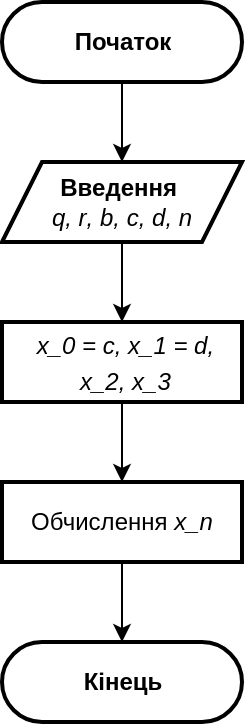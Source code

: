 <mxfile version="15.4.0" type="device" pages="2"><diagram id="fqOXRvUvT0Pygb31vQ4r" name="Страница 1"><mxGraphModel dx="1420" dy="1343" grid="1" gridSize="10" guides="1" tooltips="1" connect="1" arrows="1" fold="1" page="1" pageScale="1" pageWidth="827" pageHeight="1169" math="0" shadow="0"><root><mxCell id="0"/><mxCell id="1" parent="0"/><mxCell id="O-rPdTcVvOXfM4QG97SE-1" style="edgeStyle=orthogonalEdgeStyle;rounded=0;orthogonalLoop=1;jettySize=auto;html=1;" parent="1" source="_G51HwMgB4smtTDeqfXO-1" edge="1"><mxGeometry relative="1" as="geometry"><mxPoint x="414" y="190" as="targetPoint"/></mxGeometry></mxCell><mxCell id="_G51HwMgB4smtTDeqfXO-1" value="&lt;b&gt;Початок&lt;/b&gt;" style="html=1;dashed=0;whitespace=wrap;shape=mxgraph.dfd.start;strokeColor=default;fillColor=#FFFFFF;strokeWidth=2;" parent="1" vertex="1"><mxGeometry x="354" y="110" width="120" height="40" as="geometry"/></mxCell><mxCell id="JP9qopavNiBi2wljuV-N-3" value="" style="edgeStyle=orthogonalEdgeStyle;rounded=0;orthogonalLoop=1;jettySize=auto;html=1;" parent="1" source="O-rPdTcVvOXfM4QG97SE-2" target="JP9qopavNiBi2wljuV-N-2" edge="1"><mxGeometry relative="1" as="geometry"/></mxCell><mxCell id="O-rPdTcVvOXfM4QG97SE-2" value="&lt;p class=&quot;MsoNormal&quot; style=&quot;margin-left: 2.55pt ; line-height: 150%&quot;&gt;&lt;i&gt;&lt;span lang=&quot;UK&quot; style=&quot;line-height: 150%&quot;&gt;x_0 = c, x_1 = d, x_2, x_3&lt;/span&gt;&lt;/i&gt;&lt;br&gt;&lt;/p&gt;" style="whiteSpace=wrap;html=1;dashed=0;strokeColor=default;fillColor=#FFFFFF;strokeWidth=2;" parent="1" vertex="1"><mxGeometry x="354" y="270" width="120" height="40" as="geometry"/></mxCell><mxCell id="JP9qopavNiBi2wljuV-N-6" style="edgeStyle=orthogonalEdgeStyle;rounded=0;orthogonalLoop=1;jettySize=auto;html=1;" parent="1" source="JP9qopavNiBi2wljuV-N-2" edge="1"><mxGeometry relative="1" as="geometry"><mxPoint x="414" y="430" as="targetPoint"/></mxGeometry></mxCell><mxCell id="JP9qopavNiBi2wljuV-N-2" value="Обчислення &lt;i&gt;x_n&lt;/i&gt;" style="whiteSpace=wrap;html=1;dashed=0;strokeColor=default;strokeWidth=2;fillColor=#FFFFFF;" parent="1" vertex="1"><mxGeometry x="354" y="350" width="120" height="40" as="geometry"/></mxCell><mxCell id="JP9qopavNiBi2wljuV-N-5" style="edgeStyle=orthogonalEdgeStyle;rounded=0;orthogonalLoop=1;jettySize=auto;html=1;" parent="1" source="JP9qopavNiBi2wljuV-N-4" edge="1"><mxGeometry relative="1" as="geometry"><mxPoint x="414" y="270" as="targetPoint"/></mxGeometry></mxCell><mxCell id="JP9qopavNiBi2wljuV-N-4" value="&lt;div&gt;&lt;b&gt;Введення&amp;nbsp;&lt;/b&gt;&lt;/div&gt;&lt;div&gt;&lt;i&gt;&lt;span lang=&quot;EN-US&quot;&gt;q&lt;/span&gt;&lt;span lang=&quot;RU&quot;&gt;,&amp;nbsp;&lt;/span&gt;&lt;span lang=&quot;EN-US&quot;&gt;r&lt;/span&gt;&lt;span lang=&quot;RU&quot;&gt;,&amp;nbsp;&lt;/span&gt;&lt;span lang=&quot;EN-US&quot;&gt;b&lt;/span&gt;&lt;span lang=&quot;RU&quot;&gt;,&amp;nbsp;&lt;/span&gt;&lt;span lang=&quot;EN-US&quot;&gt;c&lt;/span&gt;&lt;span lang=&quot;RU&quot;&gt;,&amp;nbsp;&lt;/span&gt;&lt;span lang=&quot;EN-US&quot;&gt;d&lt;/span&gt;&lt;span lang=&quot;RU&quot;&gt;,&amp;nbsp;&lt;/span&gt;&lt;span lang=&quot;EN-US&quot;&gt;n&lt;/span&gt;&lt;/i&gt;&lt;/div&gt;&lt;b&gt;&lt;/b&gt;" style="shape=parallelogram;perimeter=parallelogramPerimeter;whiteSpace=wrap;html=1;fixedSize=1;strokeColor=default;strokeWidth=2;" parent="1" vertex="1"><mxGeometry x="354" y="190" width="120" height="40" as="geometry"/></mxCell><mxCell id="JP9qopavNiBi2wljuV-N-7" value="&lt;b&gt;Кінець&lt;/b&gt;" style="html=1;dashed=0;whitespace=wrap;shape=mxgraph.dfd.start;strokeColor=default;fillColor=#FFFFFF;strokeWidth=2;" parent="1" vertex="1"><mxGeometry x="354" y="430" width="120" height="40" as="geometry"/></mxCell></root></mxGraphModel></diagram><diagram id="KCD1Afvuw7XRqOoeJYv9" name="Страница 2"><mxGraphModel dx="811" dy="767" grid="1" gridSize="10" guides="1" tooltips="1" connect="1" arrows="1" fold="1" page="1" pageScale="1" pageWidth="827" pageHeight="1169" math="0" shadow="0"><root><mxCell id="XblrhTTIBe8Ftm3OuCtM-0"/><mxCell id="XblrhTTIBe8Ftm3OuCtM-1" parent="XblrhTTIBe8Ftm3OuCtM-0"/><mxCell id="XblrhTTIBe8Ftm3OuCtM-2" style="edgeStyle=orthogonalEdgeStyle;rounded=0;orthogonalLoop=1;jettySize=auto;html=1;" parent="XblrhTTIBe8Ftm3OuCtM-1" source="XblrhTTIBe8Ftm3OuCtM-3" edge="1"><mxGeometry relative="1" as="geometry"><mxPoint x="780" y="200" as="targetPoint"/></mxGeometry></mxCell><mxCell id="XblrhTTIBe8Ftm3OuCtM-3" value="&lt;b&gt;Початок&lt;/b&gt;" style="html=1;dashed=0;whitespace=wrap;shape=mxgraph.dfd.start;strokeColor=default;fillColor=#FFFFFF;strokeWidth=2;" parent="XblrhTTIBe8Ftm3OuCtM-1" vertex="1"><mxGeometry x="720" y="120" width="120" height="40" as="geometry"/></mxCell><mxCell id="XblrhTTIBe8Ftm3OuCtM-4" value="" style="edgeStyle=orthogonalEdgeStyle;rounded=0;orthogonalLoop=1;jettySize=auto;html=1;" parent="XblrhTTIBe8Ftm3OuCtM-1" source="XblrhTTIBe8Ftm3OuCtM-5" edge="1"><mxGeometry relative="1" as="geometry"><mxPoint x="780" y="360" as="targetPoint"/></mxGeometry></mxCell><mxCell id="XblrhTTIBe8Ftm3OuCtM-5" value="&lt;p class=&quot;MsoNormal&quot; style=&quot;margin-left: 2.55pt ; line-height: 150%&quot;&gt;&lt;i&gt;&lt;span lang=&quot;UK&quot; style=&quot;line-height: 150%&quot;&gt;x_0 = c, x_1 = d, x_2&lt;/span&gt;&lt;/i&gt;&lt;br&gt;&lt;/p&gt;" style="whiteSpace=wrap;html=1;dashed=0;strokeColor=default;fillColor=#FFFFFF;strokeWidth=2;" parent="XblrhTTIBe8Ftm3OuCtM-1" vertex="1"><mxGeometry x="720" y="280" width="120" height="40" as="geometry"/></mxCell><mxCell id="XblrhTTIBe8Ftm3OuCtM-6" style="edgeStyle=orthogonalEdgeStyle;rounded=0;orthogonalLoop=1;jettySize=auto;html=1;" parent="XblrhTTIBe8Ftm3OuCtM-1" source="XblrhTTIBe8Ftm3OuCtM-7" edge="1"><mxGeometry relative="1" as="geometry"><mxPoint x="780" y="280" as="targetPoint"/></mxGeometry></mxCell><mxCell id="XblrhTTIBe8Ftm3OuCtM-7" value="&lt;div&gt;&lt;b&gt;Введення&amp;nbsp;&lt;/b&gt;&lt;/div&gt;&lt;div&gt;&lt;i&gt;&lt;span lang=&quot;EN-US&quot;&gt;q&lt;/span&gt;&lt;span lang=&quot;RU&quot;&gt;,&amp;nbsp;&lt;/span&gt;&lt;span lang=&quot;EN-US&quot;&gt;r&lt;/span&gt;&lt;span lang=&quot;RU&quot;&gt;,&amp;nbsp;&lt;/span&gt;&lt;span lang=&quot;EN-US&quot;&gt;b&lt;/span&gt;&lt;span lang=&quot;RU&quot;&gt;,&amp;nbsp;&lt;/span&gt;&lt;span lang=&quot;EN-US&quot;&gt;c&lt;/span&gt;&lt;span lang=&quot;RU&quot;&gt;,&amp;nbsp;&lt;/span&gt;&lt;span lang=&quot;EN-US&quot;&gt;d&lt;/span&gt;&lt;span lang=&quot;RU&quot;&gt;,&amp;nbsp;&lt;/span&gt;&lt;span lang=&quot;EN-US&quot;&gt;n&lt;/span&gt;&lt;/i&gt;&lt;/div&gt;&lt;b&gt;&lt;/b&gt;" style="shape=parallelogram;perimeter=parallelogramPerimeter;whiteSpace=wrap;html=1;fixedSize=1;strokeColor=default;strokeWidth=2;" parent="XblrhTTIBe8Ftm3OuCtM-1" vertex="1"><mxGeometry x="720" y="200" width="120" height="40" as="geometry"/></mxCell><mxCell id="XblrhTTIBe8Ftm3OuCtM-8" value="&lt;b&gt;Кінець&lt;/b&gt;" style="html=1;dashed=0;whitespace=wrap;shape=mxgraph.dfd.start;strokeColor=default;fillColor=#FFFFFF;strokeWidth=2;" parent="XblrhTTIBe8Ftm3OuCtM-1" vertex="1"><mxGeometry x="720" y="760" width="120" height="40" as="geometry"/></mxCell><mxCell id="XblrhTTIBe8Ftm3OuCtM-9" style="edgeStyle=orthogonalEdgeStyle;rounded=0;orthogonalLoop=1;jettySize=auto;html=1;" parent="XblrhTTIBe8Ftm3OuCtM-1" source="XblrhTTIBe8Ftm3OuCtM-11" edge="1"><mxGeometry relative="1" as="geometry"><mxPoint x="780" y="440" as="targetPoint"/></mxGeometry></mxCell><mxCell id="XblrhTTIBe8Ftm3OuCtM-10" style="edgeStyle=orthogonalEdgeStyle;rounded=0;orthogonalLoop=1;jettySize=auto;html=1;" parent="XblrhTTIBe8Ftm3OuCtM-1" source="XblrhTTIBe8Ftm3OuCtM-11" edge="1"><mxGeometry relative="1" as="geometry"><mxPoint x="780" y="760" as="targetPoint"/><Array as="points"><mxPoint x="880" y="380"/><mxPoint x="880" y="720"/><mxPoint x="780" y="720"/></Array></mxGeometry></mxCell><mxCell id="XblrhTTIBe8Ftm3OuCtM-11" value="&lt;i&gt;k := 2, n, 1&lt;/i&gt;" style="shape=hexagon;perimeter=hexagonPerimeter2;whiteSpace=wrap;html=1;size=0.25;strokeColor=default;strokeWidth=2;" parent="XblrhTTIBe8Ftm3OuCtM-1" vertex="1"><mxGeometry x="720" y="360" width="120" height="40" as="geometry"/></mxCell><mxCell id="XblrhTTIBe8Ftm3OuCtM-12" value="&lt;b&gt;+&lt;/b&gt;" style="text;html=1;align=center;verticalAlign=middle;resizable=0;points=[];autosize=1;strokeColor=none;fillColor=none;" parent="XblrhTTIBe8Ftm3OuCtM-1" vertex="1"><mxGeometry x="760" y="410" width="20" height="20" as="geometry"/></mxCell><mxCell id="XblrhTTIBe8Ftm3OuCtM-13" value="&lt;b&gt;-&lt;/b&gt;" style="text;html=1;align=center;verticalAlign=middle;resizable=0;points=[];autosize=1;strokeColor=none;fillColor=none;" parent="XblrhTTIBe8Ftm3OuCtM-1" vertex="1"><mxGeometry x="850" y="360" width="20" height="20" as="geometry"/></mxCell><mxCell id="XblrhTTIBe8Ftm3OuCtM-14" style="edgeStyle=orthogonalEdgeStyle;rounded=0;orthogonalLoop=1;jettySize=auto;html=1;" parent="XblrhTTIBe8Ftm3OuCtM-1" source="XblrhTTIBe8Ftm3OuCtM-15" edge="1"><mxGeometry relative="1" as="geometry"><mxPoint x="780" y="520" as="targetPoint"/></mxGeometry></mxCell><mxCell id="XblrhTTIBe8Ftm3OuCtM-15" value="&lt;i&gt;x_2 = q * x_1 + &lt;br&gt;r * x_0 + b&lt;/i&gt;" style="html=1;dashed=0;whitespace=wrap;strokeColor=default;strokeWidth=2;" parent="XblrhTTIBe8Ftm3OuCtM-1" vertex="1"><mxGeometry x="720" y="440" width="120" height="40" as="geometry"/></mxCell><mxCell id="XblrhTTIBe8Ftm3OuCtM-18" style="edgeStyle=orthogonalEdgeStyle;rounded=0;orthogonalLoop=1;jettySize=auto;html=1;" parent="XblrhTTIBe8Ftm3OuCtM-1" source="XblrhTTIBe8Ftm3OuCtM-19" edge="1"><mxGeometry relative="1" as="geometry"><mxPoint x="780" y="605" as="targetPoint"/></mxGeometry></mxCell><mxCell id="XblrhTTIBe8Ftm3OuCtM-19" value="&lt;b&gt;Виведення&lt;/b&gt;&lt;br&gt;&lt;i&gt;x_2&lt;/i&gt;" style="shape=parallelogram;perimeter=parallelogramPerimeter;whiteSpace=wrap;html=1;dashed=0;strokeColor=default;strokeWidth=2;" parent="XblrhTTIBe8Ftm3OuCtM-1" vertex="1"><mxGeometry x="720" y="525" width="120" height="40" as="geometry"/></mxCell><mxCell id="XblrhTTIBe8Ftm3OuCtM-20" style="edgeStyle=orthogonalEdgeStyle;rounded=0;orthogonalLoop=1;jettySize=auto;html=1;" parent="XblrhTTIBe8Ftm3OuCtM-1" source="XblrhTTIBe8Ftm3OuCtM-21" edge="1"><mxGeometry relative="1" as="geometry"><mxPoint x="780" y="340" as="targetPoint"/><Array as="points"><mxPoint x="780" y="680"/><mxPoint x="680" y="680"/><mxPoint x="680" y="340"/></Array></mxGeometry></mxCell><mxCell id="XblrhTTIBe8Ftm3OuCtM-21" value="&lt;div&gt;&lt;i&gt;x_0 = x_1&lt;/i&gt;&lt;/div&gt;&lt;div&gt;&lt;i&gt;&lt;span&gt;&#9;&#9;&lt;/span&gt;x_1 = x_2&lt;/i&gt;&lt;/div&gt;" style="html=1;dashed=0;whitespace=wrap;strokeColor=default;strokeWidth=2;" parent="XblrhTTIBe8Ftm3OuCtM-1" vertex="1"><mxGeometry x="720" y="605" width="120" height="40" as="geometry"/></mxCell></root></mxGraphModel></diagram></mxfile>